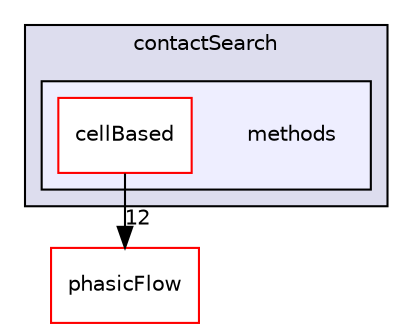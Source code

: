 digraph "src/Interaction/contactSearch/methods" {
  compound=true
  node [ fontsize="10", fontname="Helvetica"];
  edge [ labelfontsize="10", labelfontname="Helvetica"];
  subgraph clusterdir_f27c6bb1e70979f7ed7175f297e69b7e {
    graph [ bgcolor="#ddddee", pencolor="black", label="contactSearch" fontname="Helvetica", fontsize="10", URL="dir_f27c6bb1e70979f7ed7175f297e69b7e.html"]
  subgraph clusterdir_e1c20bf23ef9d936d80b34376c4ac838 {
    graph [ bgcolor="#eeeeff", pencolor="black", label="" URL="dir_e1c20bf23ef9d936d80b34376c4ac838.html"];
    dir_e1c20bf23ef9d936d80b34376c4ac838 [shape=plaintext label="methods"];
    dir_71b688b0472b6f39e1e6e29aa55b2531 [shape=box label="cellBased" color="red" fillcolor="white" style="filled" URL="dir_71b688b0472b6f39e1e6e29aa55b2531.html"];
  }
  }
  dir_cd7a5046d028e114fc17b2ebc2bd02d2 [shape=box label="phasicFlow" fillcolor="white" style="filled" color="red" URL="dir_cd7a5046d028e114fc17b2ebc2bd02d2.html"];
  dir_71b688b0472b6f39e1e6e29aa55b2531->dir_cd7a5046d028e114fc17b2ebc2bd02d2 [headlabel="12", labeldistance=1.5 headhref="dir_000030_000031.html"];
}
